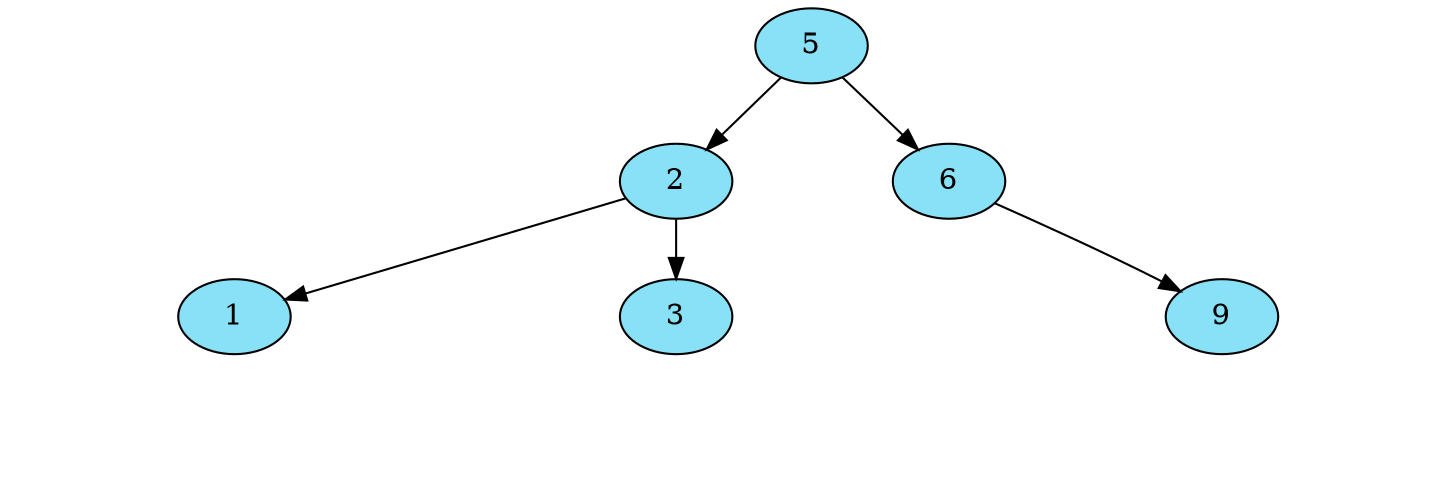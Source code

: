 digraph G {
nodesep=0; 
ranksep=0.4;
node[style = filled fillcolor="#88E1F7"];
	NodoAVL5[ label="5"  ];
	NodoAVL2[ label="2"];
NodoAVL5->NodoAVL2
	NodoAVL2[ label="2"  ];
	NodoAVL1[ label="1"];
NodoAVL2->NodoAVL1
Invisible1257241832[style=invis];
NodoAVL1-> Invisible1257241832[arrowsize=0 style= invisible] 
Invisible1257241832[style=invis];
NodoAVL1-> Invisible1257241832[arrowsize=0 style= invisible] 
	NodoAVL2[ label="2"];
	NodoAVL3[ label="3" ];
NodoAVL2->NodoAVL3
Invisible112526713[style=invis];
NodoAVL3-> Invisible112526713[arrowsize=0 style= invisible] 
Invisible112526713[style=invis];
NodoAVL3-> Invisible112526713[arrowsize=0 style= invisible] 
	NodoAVL5[ label="5"];
	NodoAVL6[ label="6" ];
NodoAVL5->NodoAVL6
Invisible556512705[style=invis];
NodoAVL6-> Invisible556512705[arrowsize=0 style= invisible] 
	NodoAVL6[ label="6"];
	NodoAVL9[ label="9" ];
NodoAVL6->NodoAVL9
Invisible498322589[style=invis];
NodoAVL9-> Invisible498322589[arrowsize=0 style= invisible] 
Invisible498322589[style=invis];
NodoAVL9-> Invisible498322589[arrowsize=0 style= invisible] 
}